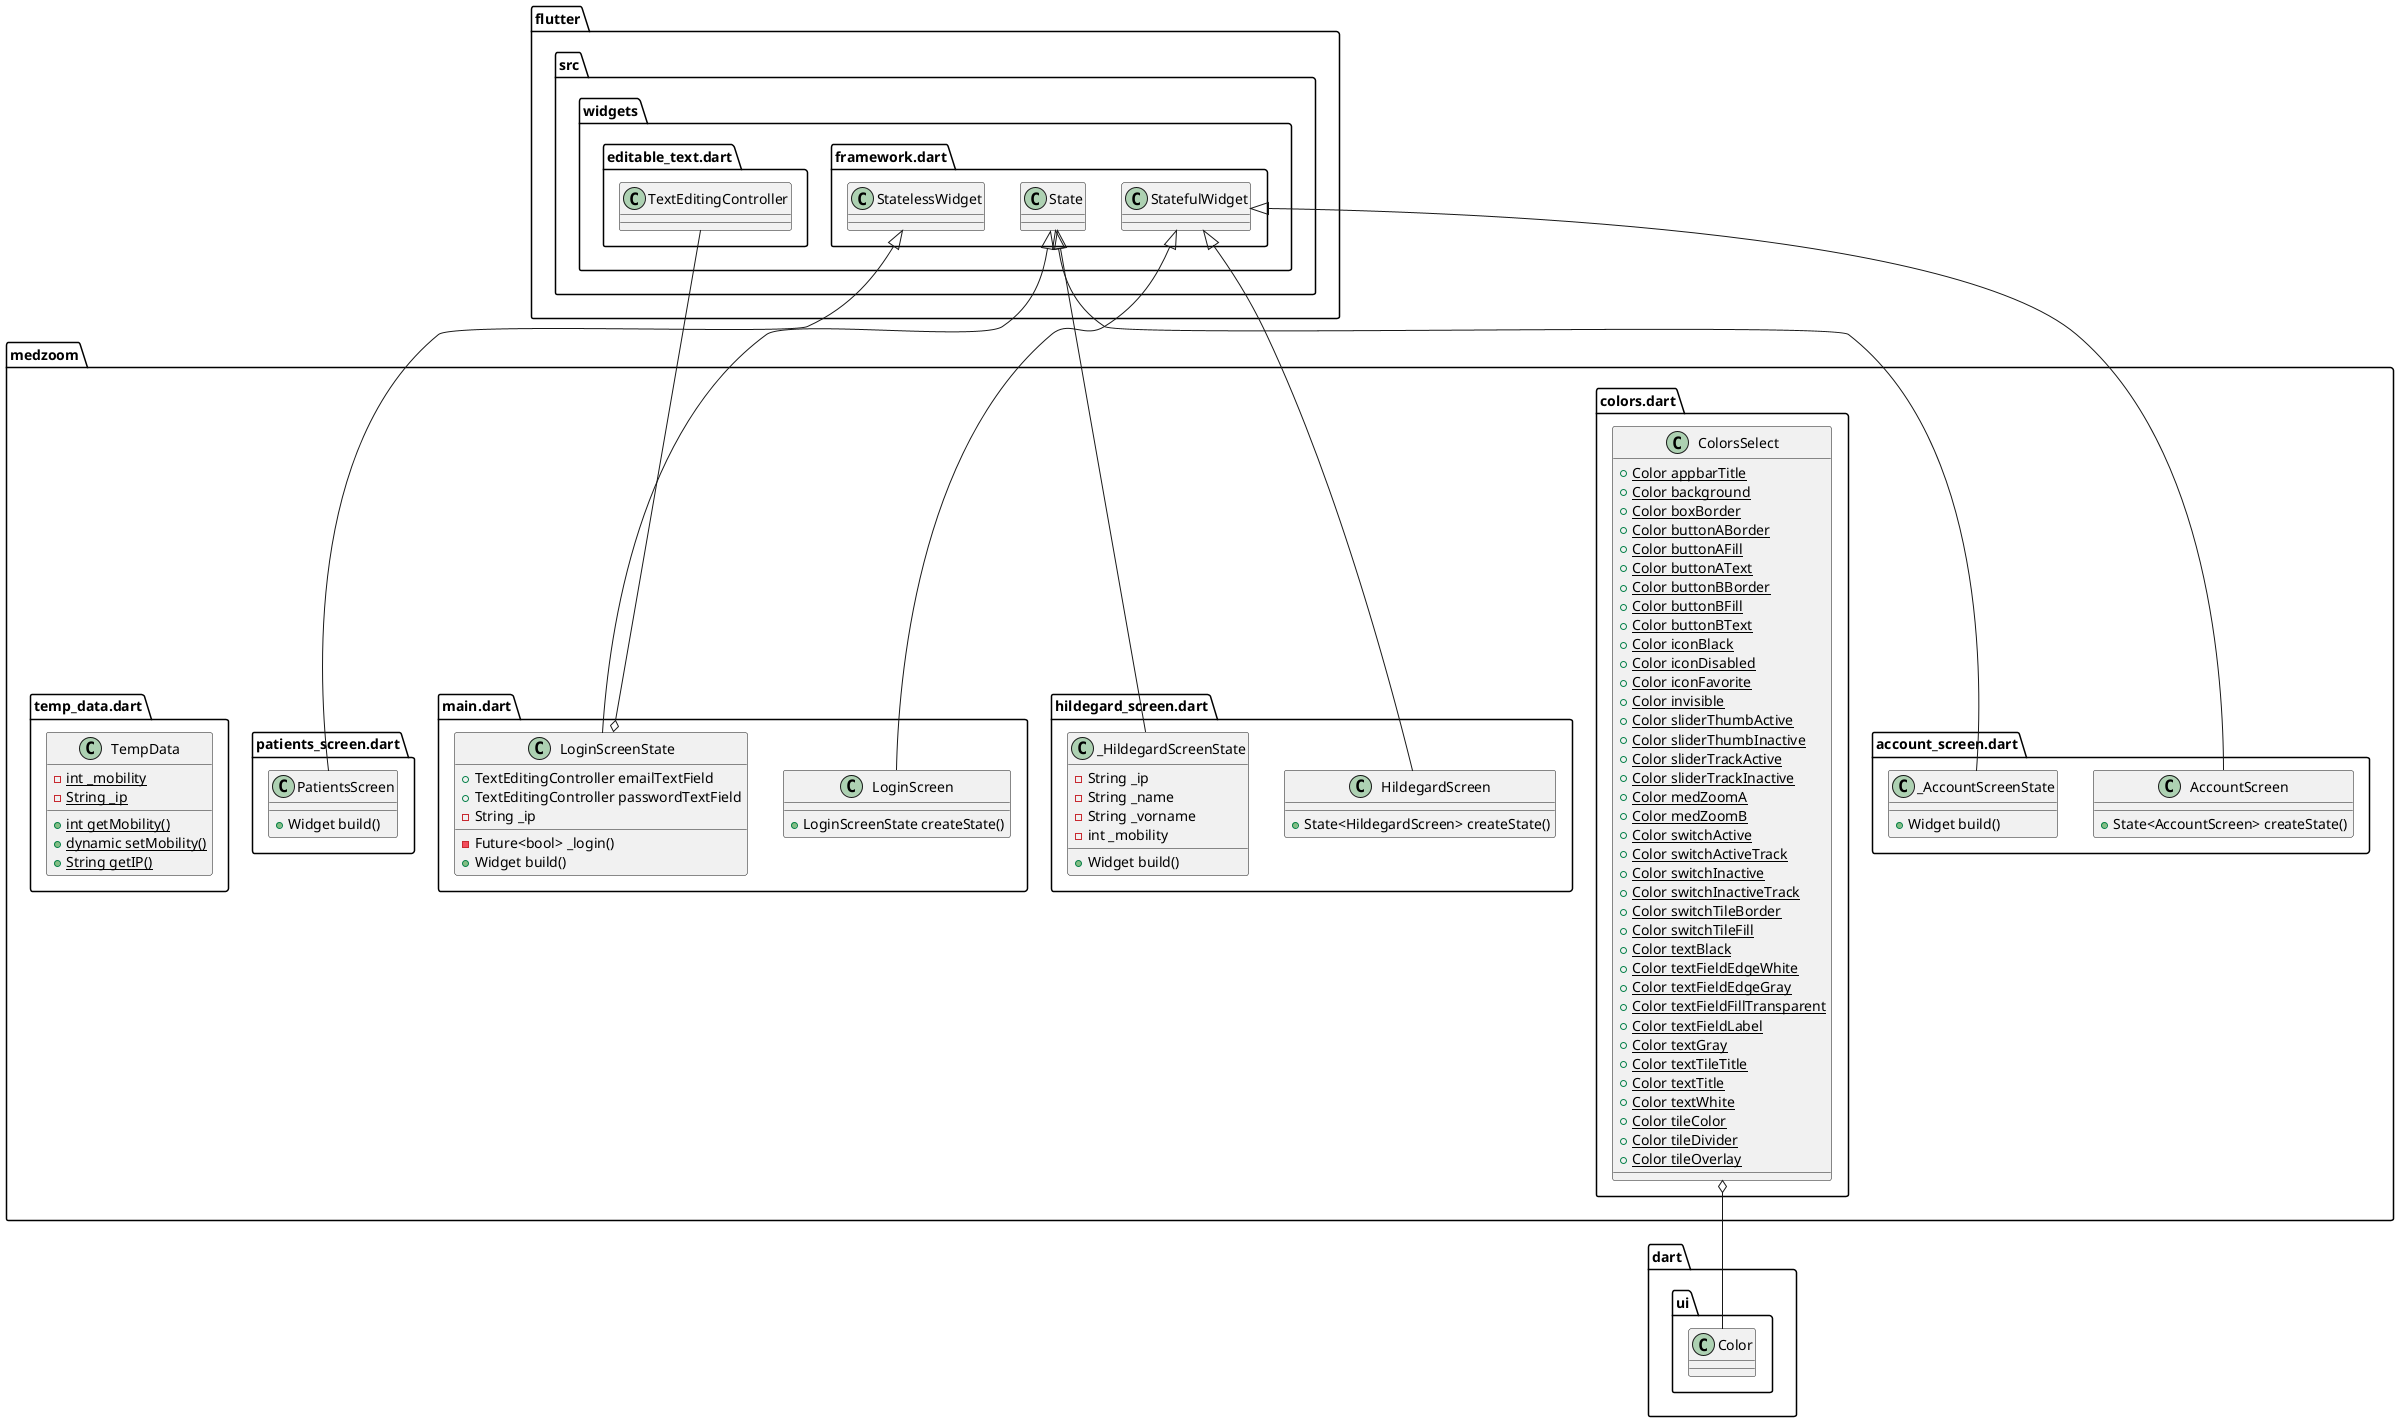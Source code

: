 @startuml
set namespaceSeparator ::

class "medzoom::account_screen.dart::AccountScreen" {
  +State<AccountScreen> createState()
}

"flutter::src::widgets::framework.dart::StatefulWidget" <|-- "medzoom::account_screen.dart::AccountScreen"

class "medzoom::account_screen.dart::_AccountScreenState" {
  +Widget build()
}

"flutter::src::widgets::framework.dart::State" <|-- "medzoom::account_screen.dart::_AccountScreenState"

class "medzoom::colors.dart::ColorsSelect" {
  {static} +Color appbarTitle
  {static} +Color background
  {static} +Color boxBorder
  {static} +Color buttonABorder
  {static} +Color buttonAFill
  {static} +Color buttonAText
  {static} +Color buttonBBorder
  {static} +Color buttonBFill
  {static} +Color buttonBText
  {static} +Color iconBlack
  {static} +Color iconDisabled
  {static} +Color iconFavorite
  {static} +Color invisible
  {static} +Color sliderThumbActive
  {static} +Color sliderThumbInactive
  {static} +Color sliderTrackActive
  {static} +Color sliderTrackInactive
  {static} +Color medZoomA
  {static} +Color medZoomB
  {static} +Color switchActive
  {static} +Color switchActiveTrack
  {static} +Color switchInactive
  {static} +Color switchInactiveTrack
  {static} +Color switchTileBorder
  {static} +Color switchTileFill
  {static} +Color textBlack
  {static} +Color textFieldEdgeWhite
  {static} +Color textFieldEdgeGray
  {static} +Color textFieldFillTransparent
  {static} +Color textFieldLabel
  {static} +Color textGray
  {static} +Color textTileTitle
  {static} +Color textTitle
  {static} +Color textWhite
  {static} +Color tileColor
  {static} +Color tileDivider
  {static} +Color tileOverlay
}

"medzoom::colors.dart::ColorsSelect" o-- "dart::ui::Color"

class "medzoom::hildegard_screen.dart::HildegardScreen" {
  +State<HildegardScreen> createState()
}

"flutter::src::widgets::framework.dart::StatefulWidget" <|-- "medzoom::hildegard_screen.dart::HildegardScreen"

class "medzoom::hildegard_screen.dart::_HildegardScreenState" {        
  -String _ip
  -String _name
  -String _vorname
  -int _mobility
  +Widget build()
}

"flutter::src::widgets::framework.dart::State" <|-- "medzoom::hildegard_screen.dart::_HildegardScreenState"

class "medzoom::main.dart::LoginScreen" {
  +LoginScreenState createState()
}

"flutter::src::widgets::framework.dart::StatefulWidget" <|-- "medzoom::main.dart::LoginScreen"

class "medzoom::main.dart::LoginScreenState" {
  +TextEditingController emailTextField
  +TextEditingController passwordTextField
  -String _ip
  -Future<bool> _login()
  +Widget build()
}

"medzoom::main.dart::LoginScreenState" o-- "flutter::src::widgets::editable_text.dart::TextEditingController"
"flutter::src::widgets::framework.dart::State" <|-- "medzoom::main.dart::LoginScreenState"

class "medzoom::patients_screen.dart::PatientsScreen" {
  +Widget build()
}

"flutter::src::widgets::framework.dart::StatelessWidget" <|-- "medzoom::patients_screen.dart::PatientsScreen"

class "medzoom::temp_data.dart::TempData" {
  {static} -int _mobility
  {static} -String _ip
  {static} +int getMobility()
  {static} +dynamic setMobility()
  {static} +String getIP()
}